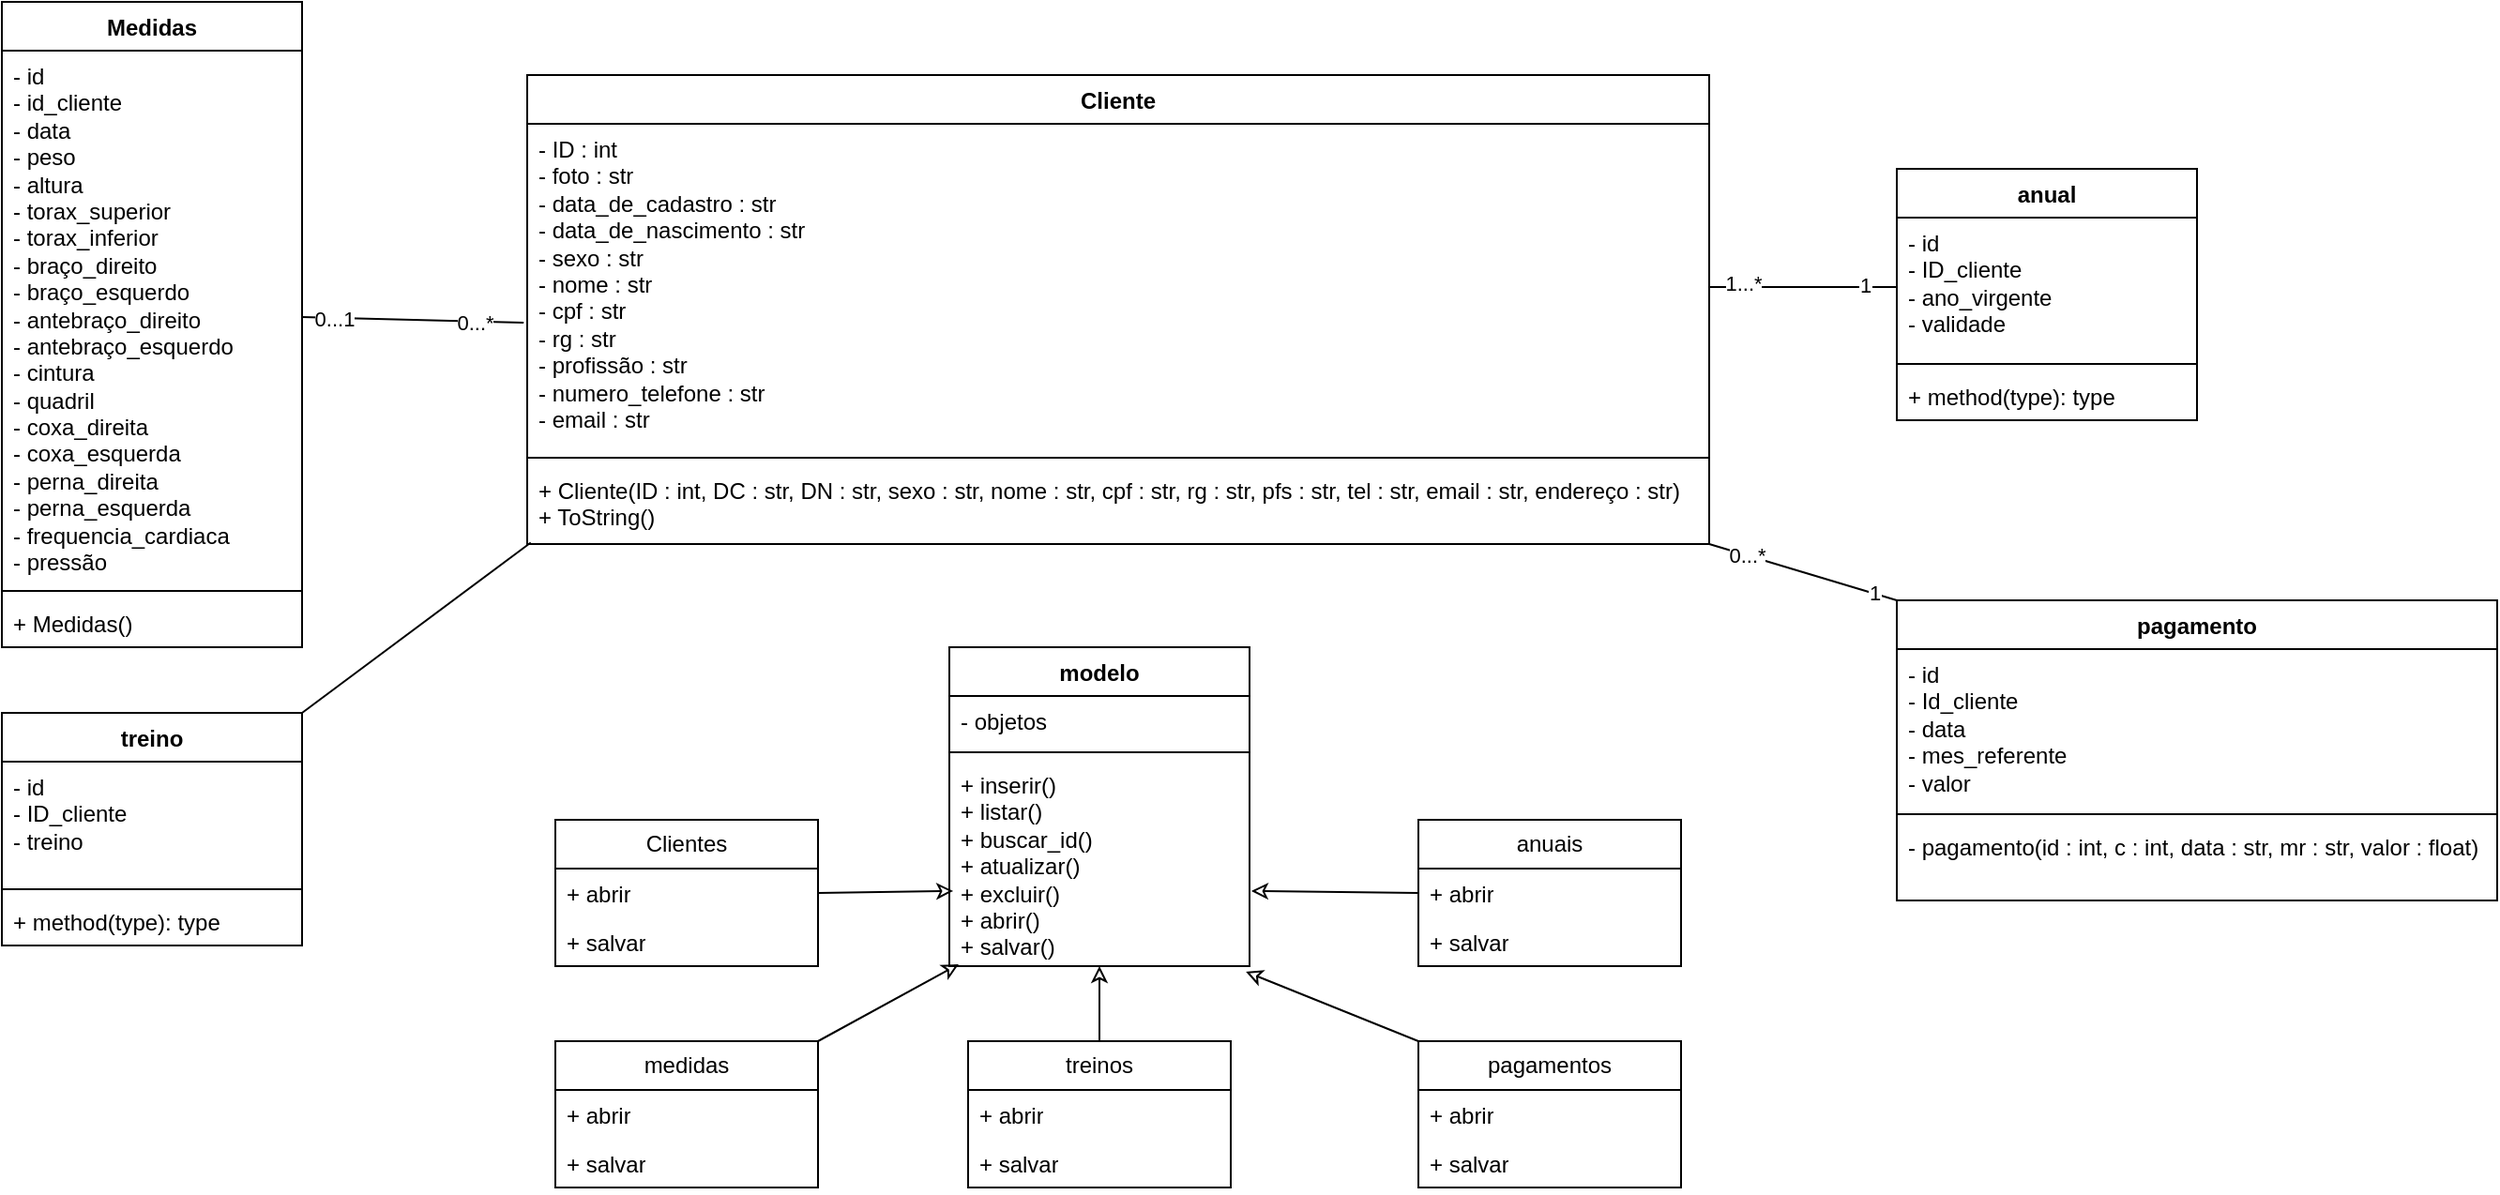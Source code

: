 <mxfile version="26.0.8">
  <diagram name="Página-1" id="hUZD1vpl5YjPBfnvqWsc">
    <mxGraphModel dx="2207" dy="759" grid="1" gridSize="10" guides="1" tooltips="1" connect="1" arrows="1" fold="1" page="1" pageScale="1" pageWidth="827" pageHeight="1169" math="0" shadow="0">
      <root>
        <mxCell id="0" />
        <mxCell id="1" parent="0" />
        <mxCell id="XV5S56shHWVsJy7ZyUxP-1" value="Cliente" style="swimlane;fontStyle=1;align=center;verticalAlign=top;childLayout=stackLayout;horizontal=1;startSize=26;horizontalStack=0;resizeParent=1;resizeParentMax=0;resizeLast=0;collapsible=1;marginBottom=0;whiteSpace=wrap;html=1;" vertex="1" parent="1">
          <mxGeometry x="140" y="280" width="630" height="250" as="geometry" />
        </mxCell>
        <mxCell id="XV5S56shHWVsJy7ZyUxP-2" value="- ID : int&lt;div&gt;- foto : str&amp;nbsp;&lt;br&gt;&lt;div&gt;- data_de_cadastro : str&lt;/div&gt;&lt;div&gt;- data_de_nascimento : str&lt;/div&gt;&lt;div&gt;- sexo : str&lt;/div&gt;&lt;div&gt;- nome : str&lt;/div&gt;&lt;div&gt;- cpf : str&lt;/div&gt;&lt;div&gt;- rg : str&lt;/div&gt;&lt;div&gt;- profissão : str&lt;/div&gt;&lt;div&gt;- numero_telefone : str&lt;/div&gt;&lt;div&gt;- email : str&lt;/div&gt;&lt;div&gt;&lt;br&gt;&lt;/div&gt;&lt;/div&gt;" style="text;strokeColor=none;fillColor=none;align=left;verticalAlign=top;spacingLeft=4;spacingRight=4;overflow=hidden;rotatable=0;points=[[0,0.5],[1,0.5]];portConstraint=eastwest;whiteSpace=wrap;html=1;" vertex="1" parent="XV5S56shHWVsJy7ZyUxP-1">
          <mxGeometry y="26" width="630" height="174" as="geometry" />
        </mxCell>
        <mxCell id="XV5S56shHWVsJy7ZyUxP-3" value="" style="line;strokeWidth=1;fillColor=none;align=left;verticalAlign=middle;spacingTop=-1;spacingLeft=3;spacingRight=3;rotatable=0;labelPosition=right;points=[];portConstraint=eastwest;strokeColor=inherit;" vertex="1" parent="XV5S56shHWVsJy7ZyUxP-1">
          <mxGeometry y="200" width="630" height="8" as="geometry" />
        </mxCell>
        <mxCell id="XV5S56shHWVsJy7ZyUxP-4" value="+ Cliente(ID : int, DC : str, DN : str, sexo : str, nome : str, cpf : str, rg : str, pfs : str, tel : str, email : str, endereço : str)&lt;div&gt;+ ToString()&lt;/div&gt;&lt;div&gt;&amp;nbsp;&lt;/div&gt;" style="text;strokeColor=none;fillColor=none;align=left;verticalAlign=top;spacingLeft=4;spacingRight=4;overflow=hidden;rotatable=0;points=[[0,0.5],[1,0.5]];portConstraint=eastwest;whiteSpace=wrap;html=1;" vertex="1" parent="XV5S56shHWVsJy7ZyUxP-1">
          <mxGeometry y="208" width="630" height="42" as="geometry" />
        </mxCell>
        <mxCell id="XV5S56shHWVsJy7ZyUxP-6" value="Medidas" style="swimlane;fontStyle=1;align=center;verticalAlign=top;childLayout=stackLayout;horizontal=1;startSize=26;horizontalStack=0;resizeParent=1;resizeParentMax=0;resizeLast=0;collapsible=1;marginBottom=0;whiteSpace=wrap;html=1;" vertex="1" parent="1">
          <mxGeometry x="-140" y="241" width="160" height="344" as="geometry" />
        </mxCell>
        <mxCell id="XV5S56shHWVsJy7ZyUxP-7" value="- id&lt;div&gt;- id_cliente&lt;/div&gt;&lt;div&gt;- data&lt;/div&gt;&lt;div&gt;- peso&lt;/div&gt;&lt;div&gt;- altura&lt;/div&gt;&lt;div&gt;- torax_superior&lt;/div&gt;&lt;div&gt;- torax_inferior&lt;/div&gt;&lt;div&gt;- braço_direito&lt;/div&gt;&lt;div&gt;- braço_esquerdo&lt;/div&gt;&lt;div&gt;- antebraço_direito&lt;/div&gt;&lt;div&gt;- antebraço_esquerdo&lt;/div&gt;&lt;div&gt;- cintura&lt;/div&gt;&lt;div&gt;- quadril&lt;/div&gt;&lt;div&gt;- coxa_direita&lt;/div&gt;&lt;div&gt;- coxa_esquerda&lt;/div&gt;&lt;div&gt;- perna_direita&lt;/div&gt;&lt;div&gt;- perna_esquerda&lt;/div&gt;&lt;div&gt;- frequencia_cardiaca&lt;/div&gt;&lt;div&gt;- pressão&lt;/div&gt;" style="text;strokeColor=none;fillColor=none;align=left;verticalAlign=top;spacingLeft=4;spacingRight=4;overflow=hidden;rotatable=0;points=[[0,0.5],[1,0.5]];portConstraint=eastwest;whiteSpace=wrap;html=1;" vertex="1" parent="XV5S56shHWVsJy7ZyUxP-6">
          <mxGeometry y="26" width="160" height="284" as="geometry" />
        </mxCell>
        <mxCell id="XV5S56shHWVsJy7ZyUxP-8" value="" style="line;strokeWidth=1;fillColor=none;align=left;verticalAlign=middle;spacingTop=-1;spacingLeft=3;spacingRight=3;rotatable=0;labelPosition=right;points=[];portConstraint=eastwest;strokeColor=inherit;" vertex="1" parent="XV5S56shHWVsJy7ZyUxP-6">
          <mxGeometry y="310" width="160" height="8" as="geometry" />
        </mxCell>
        <mxCell id="XV5S56shHWVsJy7ZyUxP-9" value="+ Medidas()" style="text;strokeColor=none;fillColor=none;align=left;verticalAlign=top;spacingLeft=4;spacingRight=4;overflow=hidden;rotatable=0;points=[[0,0.5],[1,0.5]];portConstraint=eastwest;whiteSpace=wrap;html=1;" vertex="1" parent="XV5S56shHWVsJy7ZyUxP-6">
          <mxGeometry y="318" width="160" height="26" as="geometry" />
        </mxCell>
        <mxCell id="XV5S56shHWVsJy7ZyUxP-10" value="anual" style="swimlane;fontStyle=1;align=center;verticalAlign=top;childLayout=stackLayout;horizontal=1;startSize=26;horizontalStack=0;resizeParent=1;resizeParentMax=0;resizeLast=0;collapsible=1;marginBottom=0;whiteSpace=wrap;html=1;" vertex="1" parent="1">
          <mxGeometry x="870" y="330" width="160" height="134" as="geometry" />
        </mxCell>
        <mxCell id="XV5S56shHWVsJy7ZyUxP-11" value="- id&lt;div&gt;- ID_cliente&lt;/div&gt;&lt;div&gt;- ano_virgente&lt;/div&gt;&lt;div&gt;- validade&lt;/div&gt;" style="text;strokeColor=none;fillColor=none;align=left;verticalAlign=top;spacingLeft=4;spacingRight=4;overflow=hidden;rotatable=0;points=[[0,0.5],[1,0.5]];portConstraint=eastwest;whiteSpace=wrap;html=1;" vertex="1" parent="XV5S56shHWVsJy7ZyUxP-10">
          <mxGeometry y="26" width="160" height="74" as="geometry" />
        </mxCell>
        <mxCell id="XV5S56shHWVsJy7ZyUxP-12" value="" style="line;strokeWidth=1;fillColor=none;align=left;verticalAlign=middle;spacingTop=-1;spacingLeft=3;spacingRight=3;rotatable=0;labelPosition=right;points=[];portConstraint=eastwest;strokeColor=inherit;" vertex="1" parent="XV5S56shHWVsJy7ZyUxP-10">
          <mxGeometry y="100" width="160" height="8" as="geometry" />
        </mxCell>
        <mxCell id="XV5S56shHWVsJy7ZyUxP-13" value="+ method(type): type" style="text;strokeColor=none;fillColor=none;align=left;verticalAlign=top;spacingLeft=4;spacingRight=4;overflow=hidden;rotatable=0;points=[[0,0.5],[1,0.5]];portConstraint=eastwest;whiteSpace=wrap;html=1;" vertex="1" parent="XV5S56shHWVsJy7ZyUxP-10">
          <mxGeometry y="108" width="160" height="26" as="geometry" />
        </mxCell>
        <mxCell id="XV5S56shHWVsJy7ZyUxP-14" value="pagamento" style="swimlane;fontStyle=1;align=center;verticalAlign=top;childLayout=stackLayout;horizontal=1;startSize=26;horizontalStack=0;resizeParent=1;resizeParentMax=0;resizeLast=0;collapsible=1;marginBottom=0;whiteSpace=wrap;html=1;" vertex="1" parent="1">
          <mxGeometry x="870" y="560" width="320" height="160" as="geometry" />
        </mxCell>
        <mxCell id="XV5S56shHWVsJy7ZyUxP-15" value="- id&lt;div&gt;- Id_cliente&lt;/div&gt;&lt;div&gt;- data&lt;/div&gt;&lt;div&gt;- mes_referente&lt;/div&gt;&lt;div&gt;- valor&lt;/div&gt;" style="text;strokeColor=none;fillColor=none;align=left;verticalAlign=top;spacingLeft=4;spacingRight=4;overflow=hidden;rotatable=0;points=[[0,0.5],[1,0.5]];portConstraint=eastwest;whiteSpace=wrap;html=1;" vertex="1" parent="XV5S56shHWVsJy7ZyUxP-14">
          <mxGeometry y="26" width="320" height="84" as="geometry" />
        </mxCell>
        <mxCell id="XV5S56shHWVsJy7ZyUxP-16" value="" style="line;strokeWidth=1;fillColor=none;align=left;verticalAlign=middle;spacingTop=-1;spacingLeft=3;spacingRight=3;rotatable=0;labelPosition=right;points=[];portConstraint=eastwest;strokeColor=inherit;" vertex="1" parent="XV5S56shHWVsJy7ZyUxP-14">
          <mxGeometry y="110" width="320" height="8" as="geometry" />
        </mxCell>
        <mxCell id="XV5S56shHWVsJy7ZyUxP-17" value="- pagamento(id : int, c : int, data : str, mr : str, valor : float)" style="text;strokeColor=none;fillColor=none;align=left;verticalAlign=top;spacingLeft=4;spacingRight=4;overflow=hidden;rotatable=0;points=[[0,0.5],[1,0.5]];portConstraint=eastwest;whiteSpace=wrap;html=1;" vertex="1" parent="XV5S56shHWVsJy7ZyUxP-14">
          <mxGeometry y="118" width="320" height="42" as="geometry" />
        </mxCell>
        <mxCell id="XV5S56shHWVsJy7ZyUxP-19" value="treino" style="swimlane;fontStyle=1;align=center;verticalAlign=top;childLayout=stackLayout;horizontal=1;startSize=26;horizontalStack=0;resizeParent=1;resizeParentMax=0;resizeLast=0;collapsible=1;marginBottom=0;whiteSpace=wrap;html=1;" vertex="1" parent="1">
          <mxGeometry x="-140" y="620" width="160" height="124" as="geometry" />
        </mxCell>
        <mxCell id="XV5S56shHWVsJy7ZyUxP-20" value="- id&lt;div&gt;- ID_cliente&lt;/div&gt;&lt;div&gt;- treino&lt;/div&gt;" style="text;strokeColor=none;fillColor=none;align=left;verticalAlign=top;spacingLeft=4;spacingRight=4;overflow=hidden;rotatable=0;points=[[0,0.5],[1,0.5]];portConstraint=eastwest;whiteSpace=wrap;html=1;" vertex="1" parent="XV5S56shHWVsJy7ZyUxP-19">
          <mxGeometry y="26" width="160" height="64" as="geometry" />
        </mxCell>
        <mxCell id="XV5S56shHWVsJy7ZyUxP-21" value="" style="line;strokeWidth=1;fillColor=none;align=left;verticalAlign=middle;spacingTop=-1;spacingLeft=3;spacingRight=3;rotatable=0;labelPosition=right;points=[];portConstraint=eastwest;strokeColor=inherit;" vertex="1" parent="XV5S56shHWVsJy7ZyUxP-19">
          <mxGeometry y="90" width="160" height="8" as="geometry" />
        </mxCell>
        <mxCell id="XV5S56shHWVsJy7ZyUxP-22" value="+ method(type): type" style="text;strokeColor=none;fillColor=none;align=left;verticalAlign=top;spacingLeft=4;spacingRight=4;overflow=hidden;rotatable=0;points=[[0,0.5],[1,0.5]];portConstraint=eastwest;whiteSpace=wrap;html=1;" vertex="1" parent="XV5S56shHWVsJy7ZyUxP-19">
          <mxGeometry y="98" width="160" height="26" as="geometry" />
        </mxCell>
        <mxCell id="XV5S56shHWVsJy7ZyUxP-24" value="modelo" style="swimlane;fontStyle=1;align=center;verticalAlign=top;childLayout=stackLayout;horizontal=1;startSize=26;horizontalStack=0;resizeParent=1;resizeParentMax=0;resizeLast=0;collapsible=1;marginBottom=0;whiteSpace=wrap;html=1;" vertex="1" parent="1">
          <mxGeometry x="365" y="585" width="160" height="170" as="geometry" />
        </mxCell>
        <mxCell id="XV5S56shHWVsJy7ZyUxP-25" value="- objetos" style="text;strokeColor=none;fillColor=none;align=left;verticalAlign=top;spacingLeft=4;spacingRight=4;overflow=hidden;rotatable=0;points=[[0,0.5],[1,0.5]];portConstraint=eastwest;whiteSpace=wrap;html=1;" vertex="1" parent="XV5S56shHWVsJy7ZyUxP-24">
          <mxGeometry y="26" width="160" height="26" as="geometry" />
        </mxCell>
        <mxCell id="XV5S56shHWVsJy7ZyUxP-26" value="" style="line;strokeWidth=1;fillColor=none;align=left;verticalAlign=middle;spacingTop=-1;spacingLeft=3;spacingRight=3;rotatable=0;labelPosition=right;points=[];portConstraint=eastwest;strokeColor=inherit;" vertex="1" parent="XV5S56shHWVsJy7ZyUxP-24">
          <mxGeometry y="52" width="160" height="8" as="geometry" />
        </mxCell>
        <mxCell id="XV5S56shHWVsJy7ZyUxP-27" value="+ inserir()&lt;div&gt;+ listar()&lt;/div&gt;&lt;div&gt;+ buscar_id()&lt;/div&gt;&lt;div&gt;+ atualizar()&lt;/div&gt;&lt;div&gt;+ excluir()&lt;/div&gt;&lt;div&gt;+ abrir()&lt;/div&gt;&lt;div&gt;+ salvar()&lt;/div&gt;" style="text;strokeColor=none;fillColor=none;align=left;verticalAlign=top;spacingLeft=4;spacingRight=4;overflow=hidden;rotatable=0;points=[[0,0.5],[1,0.5]];portConstraint=eastwest;whiteSpace=wrap;html=1;" vertex="1" parent="XV5S56shHWVsJy7ZyUxP-24">
          <mxGeometry y="60" width="160" height="110" as="geometry" />
        </mxCell>
        <mxCell id="XV5S56shHWVsJy7ZyUxP-32" value="pagamentos" style="swimlane;fontStyle=0;childLayout=stackLayout;horizontal=1;startSize=26;fillColor=none;horizontalStack=0;resizeParent=1;resizeParentMax=0;resizeLast=0;collapsible=1;marginBottom=0;whiteSpace=wrap;html=1;" vertex="1" parent="1">
          <mxGeometry x="615" y="795" width="140" height="78" as="geometry" />
        </mxCell>
        <mxCell id="XV5S56shHWVsJy7ZyUxP-33" value="+ abrir" style="text;strokeColor=none;fillColor=none;align=left;verticalAlign=top;spacingLeft=4;spacingRight=4;overflow=hidden;rotatable=0;points=[[0,0.5],[1,0.5]];portConstraint=eastwest;whiteSpace=wrap;html=1;" vertex="1" parent="XV5S56shHWVsJy7ZyUxP-32">
          <mxGeometry y="26" width="140" height="26" as="geometry" />
        </mxCell>
        <mxCell id="XV5S56shHWVsJy7ZyUxP-34" value="+ salvar" style="text;strokeColor=none;fillColor=none;align=left;verticalAlign=top;spacingLeft=4;spacingRight=4;overflow=hidden;rotatable=0;points=[[0,0.5],[1,0.5]];portConstraint=eastwest;whiteSpace=wrap;html=1;" vertex="1" parent="XV5S56shHWVsJy7ZyUxP-32">
          <mxGeometry y="52" width="140" height="26" as="geometry" />
        </mxCell>
        <mxCell id="XV5S56shHWVsJy7ZyUxP-35" value="treinos" style="swimlane;fontStyle=0;childLayout=stackLayout;horizontal=1;startSize=26;fillColor=none;horizontalStack=0;resizeParent=1;resizeParentMax=0;resizeLast=0;collapsible=1;marginBottom=0;whiteSpace=wrap;html=1;" vertex="1" parent="1">
          <mxGeometry x="375" y="795" width="140" height="78" as="geometry" />
        </mxCell>
        <mxCell id="XV5S56shHWVsJy7ZyUxP-36" value="+ abrir" style="text;strokeColor=none;fillColor=none;align=left;verticalAlign=top;spacingLeft=4;spacingRight=4;overflow=hidden;rotatable=0;points=[[0,0.5],[1,0.5]];portConstraint=eastwest;whiteSpace=wrap;html=1;" vertex="1" parent="XV5S56shHWVsJy7ZyUxP-35">
          <mxGeometry y="26" width="140" height="26" as="geometry" />
        </mxCell>
        <mxCell id="XV5S56shHWVsJy7ZyUxP-37" value="+ salvar" style="text;strokeColor=none;fillColor=none;align=left;verticalAlign=top;spacingLeft=4;spacingRight=4;overflow=hidden;rotatable=0;points=[[0,0.5],[1,0.5]];portConstraint=eastwest;whiteSpace=wrap;html=1;" vertex="1" parent="XV5S56shHWVsJy7ZyUxP-35">
          <mxGeometry y="52" width="140" height="26" as="geometry" />
        </mxCell>
        <mxCell id="XV5S56shHWVsJy7ZyUxP-38" value="medidas" style="swimlane;fontStyle=0;childLayout=stackLayout;horizontal=1;startSize=26;fillColor=none;horizontalStack=0;resizeParent=1;resizeParentMax=0;resizeLast=0;collapsible=1;marginBottom=0;whiteSpace=wrap;html=1;" vertex="1" parent="1">
          <mxGeometry x="155" y="795" width="140" height="78" as="geometry" />
        </mxCell>
        <mxCell id="XV5S56shHWVsJy7ZyUxP-39" value="+ abrir" style="text;strokeColor=none;fillColor=none;align=left;verticalAlign=top;spacingLeft=4;spacingRight=4;overflow=hidden;rotatable=0;points=[[0,0.5],[1,0.5]];portConstraint=eastwest;whiteSpace=wrap;html=1;" vertex="1" parent="XV5S56shHWVsJy7ZyUxP-38">
          <mxGeometry y="26" width="140" height="26" as="geometry" />
        </mxCell>
        <mxCell id="XV5S56shHWVsJy7ZyUxP-40" value="+ salvar" style="text;strokeColor=none;fillColor=none;align=left;verticalAlign=top;spacingLeft=4;spacingRight=4;overflow=hidden;rotatable=0;points=[[0,0.5],[1,0.5]];portConstraint=eastwest;whiteSpace=wrap;html=1;" vertex="1" parent="XV5S56shHWVsJy7ZyUxP-38">
          <mxGeometry y="52" width="140" height="26" as="geometry" />
        </mxCell>
        <mxCell id="XV5S56shHWVsJy7ZyUxP-41" value="Clientes" style="swimlane;fontStyle=0;childLayout=stackLayout;horizontal=1;startSize=26;fillColor=none;horizontalStack=0;resizeParent=1;resizeParentMax=0;resizeLast=0;collapsible=1;marginBottom=0;whiteSpace=wrap;html=1;" vertex="1" parent="1">
          <mxGeometry x="155" y="677" width="140" height="78" as="geometry" />
        </mxCell>
        <mxCell id="XV5S56shHWVsJy7ZyUxP-42" value="+ abrir" style="text;strokeColor=none;fillColor=none;align=left;verticalAlign=top;spacingLeft=4;spacingRight=4;overflow=hidden;rotatable=0;points=[[0,0.5],[1,0.5]];portConstraint=eastwest;whiteSpace=wrap;html=1;" vertex="1" parent="XV5S56shHWVsJy7ZyUxP-41">
          <mxGeometry y="26" width="140" height="26" as="geometry" />
        </mxCell>
        <mxCell id="XV5S56shHWVsJy7ZyUxP-43" value="+ salvar" style="text;strokeColor=none;fillColor=none;align=left;verticalAlign=top;spacingLeft=4;spacingRight=4;overflow=hidden;rotatable=0;points=[[0,0.5],[1,0.5]];portConstraint=eastwest;whiteSpace=wrap;html=1;" vertex="1" parent="XV5S56shHWVsJy7ZyUxP-41">
          <mxGeometry y="52" width="140" height="26" as="geometry" />
        </mxCell>
        <mxCell id="XV5S56shHWVsJy7ZyUxP-44" value="anuais" style="swimlane;fontStyle=0;childLayout=stackLayout;horizontal=1;startSize=26;fillColor=none;horizontalStack=0;resizeParent=1;resizeParentMax=0;resizeLast=0;collapsible=1;marginBottom=0;whiteSpace=wrap;html=1;" vertex="1" parent="1">
          <mxGeometry x="615" y="677" width="140" height="78" as="geometry" />
        </mxCell>
        <mxCell id="XV5S56shHWVsJy7ZyUxP-45" value="+ abrir" style="text;strokeColor=none;fillColor=none;align=left;verticalAlign=top;spacingLeft=4;spacingRight=4;overflow=hidden;rotatable=0;points=[[0,0.5],[1,0.5]];portConstraint=eastwest;whiteSpace=wrap;html=1;" vertex="1" parent="XV5S56shHWVsJy7ZyUxP-44">
          <mxGeometry y="26" width="140" height="26" as="geometry" />
        </mxCell>
        <mxCell id="XV5S56shHWVsJy7ZyUxP-46" value="+ salvar" style="text;strokeColor=none;fillColor=none;align=left;verticalAlign=top;spacingLeft=4;spacingRight=4;overflow=hidden;rotatable=0;points=[[0,0.5],[1,0.5]];portConstraint=eastwest;whiteSpace=wrap;html=1;" vertex="1" parent="XV5S56shHWVsJy7ZyUxP-44">
          <mxGeometry y="52" width="140" height="26" as="geometry" />
        </mxCell>
        <mxCell id="XV5S56shHWVsJy7ZyUxP-50" style="rounded=0;orthogonalLoop=1;jettySize=auto;html=1;exitX=0;exitY=0.5;exitDx=0;exitDy=0;entryX=1.006;entryY=0.636;entryDx=0;entryDy=0;entryPerimeter=0;endArrow=classic;endFill=0;" edge="1" parent="1" source="XV5S56shHWVsJy7ZyUxP-45" target="XV5S56shHWVsJy7ZyUxP-27">
          <mxGeometry relative="1" as="geometry" />
        </mxCell>
        <mxCell id="XV5S56shHWVsJy7ZyUxP-51" style="edgeStyle=none;shape=connector;rounded=0;orthogonalLoop=1;jettySize=auto;html=1;exitX=0;exitY=0;exitDx=0;exitDy=0;entryX=0.988;entryY=1.027;entryDx=0;entryDy=0;entryPerimeter=0;strokeColor=default;align=center;verticalAlign=middle;fontFamily=Helvetica;fontSize=11;fontColor=default;labelBackgroundColor=default;endArrow=classic;endFill=0;" edge="1" parent="1" source="XV5S56shHWVsJy7ZyUxP-32" target="XV5S56shHWVsJy7ZyUxP-27">
          <mxGeometry relative="1" as="geometry" />
        </mxCell>
        <mxCell id="XV5S56shHWVsJy7ZyUxP-52" style="edgeStyle=none;shape=connector;rounded=0;orthogonalLoop=1;jettySize=auto;html=1;exitX=0.5;exitY=0;exitDx=0;exitDy=0;entryX=0.5;entryY=1;entryDx=0;entryDy=0;entryPerimeter=0;strokeColor=default;align=center;verticalAlign=middle;fontFamily=Helvetica;fontSize=11;fontColor=default;labelBackgroundColor=default;endArrow=classic;endFill=0;" edge="1" parent="1" source="XV5S56shHWVsJy7ZyUxP-35" target="XV5S56shHWVsJy7ZyUxP-27">
          <mxGeometry relative="1" as="geometry" />
        </mxCell>
        <mxCell id="XV5S56shHWVsJy7ZyUxP-53" style="edgeStyle=none;shape=connector;rounded=0;orthogonalLoop=1;jettySize=auto;html=1;exitX=1;exitY=0;exitDx=0;exitDy=0;entryX=0.031;entryY=0.991;entryDx=0;entryDy=0;entryPerimeter=0;strokeColor=default;align=center;verticalAlign=middle;fontFamily=Helvetica;fontSize=11;fontColor=default;labelBackgroundColor=default;endArrow=classic;endFill=0;" edge="1" parent="1" source="XV5S56shHWVsJy7ZyUxP-38" target="XV5S56shHWVsJy7ZyUxP-27">
          <mxGeometry relative="1" as="geometry" />
        </mxCell>
        <mxCell id="XV5S56shHWVsJy7ZyUxP-54" style="edgeStyle=none;shape=connector;rounded=0;orthogonalLoop=1;jettySize=auto;html=1;exitX=1;exitY=0.5;exitDx=0;exitDy=0;entryX=0.013;entryY=0.636;entryDx=0;entryDy=0;entryPerimeter=0;strokeColor=default;align=center;verticalAlign=middle;fontFamily=Helvetica;fontSize=11;fontColor=default;labelBackgroundColor=default;endArrow=classic;endFill=0;" edge="1" parent="1" source="XV5S56shHWVsJy7ZyUxP-42" target="XV5S56shHWVsJy7ZyUxP-27">
          <mxGeometry relative="1" as="geometry" />
        </mxCell>
        <mxCell id="XV5S56shHWVsJy7ZyUxP-55" style="edgeStyle=none;shape=connector;rounded=0;orthogonalLoop=1;jettySize=auto;html=1;exitX=1;exitY=0.5;exitDx=0;exitDy=0;entryX=-0.003;entryY=0.609;entryDx=0;entryDy=0;entryPerimeter=0;strokeColor=default;align=center;verticalAlign=middle;fontFamily=Helvetica;fontSize=11;fontColor=default;labelBackgroundColor=default;endArrow=none;endFill=0;startFill=0;" edge="1" parent="1" source="XV5S56shHWVsJy7ZyUxP-7" target="XV5S56shHWVsJy7ZyUxP-2">
          <mxGeometry relative="1" as="geometry" />
        </mxCell>
        <mxCell id="XV5S56shHWVsJy7ZyUxP-56" value="0...1" style="edgeLabel;html=1;align=center;verticalAlign=middle;resizable=0;points=[];fontFamily=Helvetica;fontSize=11;fontColor=default;labelBackgroundColor=default;" vertex="1" connectable="0" parent="XV5S56shHWVsJy7ZyUxP-55">
          <mxGeometry x="-0.709" relative="1" as="geometry">
            <mxPoint as="offset" />
          </mxGeometry>
        </mxCell>
        <mxCell id="XV5S56shHWVsJy7ZyUxP-57" value="0...*" style="edgeLabel;html=1;align=center;verticalAlign=middle;resizable=0;points=[];fontFamily=Helvetica;fontSize=11;fontColor=default;labelBackgroundColor=default;" vertex="1" connectable="0" parent="XV5S56shHWVsJy7ZyUxP-55">
          <mxGeometry x="0.444" y="-1" relative="1" as="geometry">
            <mxPoint x="6" as="offset" />
          </mxGeometry>
        </mxCell>
        <mxCell id="XV5S56shHWVsJy7ZyUxP-58" style="edgeStyle=none;shape=connector;rounded=0;orthogonalLoop=1;jettySize=auto;html=1;exitX=0;exitY=0.5;exitDx=0;exitDy=0;entryX=1;entryY=0.5;entryDx=0;entryDy=0;strokeColor=default;align=center;verticalAlign=middle;fontFamily=Helvetica;fontSize=11;fontColor=default;labelBackgroundColor=default;endArrow=none;endFill=0;startFill=0;" edge="1" parent="1" source="XV5S56shHWVsJy7ZyUxP-11" target="XV5S56shHWVsJy7ZyUxP-2">
          <mxGeometry relative="1" as="geometry" />
        </mxCell>
        <mxCell id="XV5S56shHWVsJy7ZyUxP-67" value="1" style="edgeLabel;html=1;align=center;verticalAlign=middle;resizable=0;points=[];fontFamily=Helvetica;fontSize=11;fontColor=default;labelBackgroundColor=default;" vertex="1" connectable="0" parent="XV5S56shHWVsJy7ZyUxP-58">
          <mxGeometry x="-0.66" relative="1" as="geometry">
            <mxPoint y="-1" as="offset" />
          </mxGeometry>
        </mxCell>
        <mxCell id="XV5S56shHWVsJy7ZyUxP-68" value="1...*" style="edgeLabel;html=1;align=center;verticalAlign=middle;resizable=0;points=[];fontFamily=Helvetica;fontSize=11;fontColor=default;labelBackgroundColor=default;" vertex="1" connectable="0" parent="XV5S56shHWVsJy7ZyUxP-58">
          <mxGeometry x="0.64" y="-2" relative="1" as="geometry">
            <mxPoint as="offset" />
          </mxGeometry>
        </mxCell>
        <mxCell id="XV5S56shHWVsJy7ZyUxP-59" style="edgeStyle=none;shape=connector;rounded=0;orthogonalLoop=1;jettySize=auto;html=1;exitX=0;exitY=0;exitDx=0;exitDy=0;entryX=1;entryY=1;entryDx=0;entryDy=0;entryPerimeter=0;strokeColor=default;align=center;verticalAlign=middle;fontFamily=Helvetica;fontSize=11;fontColor=default;labelBackgroundColor=default;startFill=0;endArrow=none;endFill=0;" edge="1" parent="1" source="XV5S56shHWVsJy7ZyUxP-14" target="XV5S56shHWVsJy7ZyUxP-4">
          <mxGeometry relative="1" as="geometry" />
        </mxCell>
        <mxCell id="XV5S56shHWVsJy7ZyUxP-65" value="0...*" style="edgeLabel;html=1;align=center;verticalAlign=middle;resizable=0;points=[];fontFamily=Helvetica;fontSize=11;fontColor=default;labelBackgroundColor=default;" vertex="1" connectable="0" parent="XV5S56shHWVsJy7ZyUxP-59">
          <mxGeometry x="-0.353" y="2" relative="1" as="geometry">
            <mxPoint x="-47" y="-16" as="offset" />
          </mxGeometry>
        </mxCell>
        <mxCell id="XV5S56shHWVsJy7ZyUxP-66" value="1" style="edgeLabel;html=1;align=center;verticalAlign=middle;resizable=0;points=[];fontFamily=Helvetica;fontSize=11;fontColor=default;labelBackgroundColor=default;" vertex="1" connectable="0" parent="XV5S56shHWVsJy7ZyUxP-59">
          <mxGeometry x="-0.305" y="-1" relative="1" as="geometry">
            <mxPoint x="22" y="7" as="offset" />
          </mxGeometry>
        </mxCell>
        <mxCell id="XV5S56shHWVsJy7ZyUxP-60" style="edgeStyle=none;shape=connector;rounded=0;orthogonalLoop=1;jettySize=auto;html=1;exitX=1;exitY=0;exitDx=0;exitDy=0;entryX=0.003;entryY=0.982;entryDx=0;entryDy=0;entryPerimeter=0;strokeColor=default;align=center;verticalAlign=middle;fontFamily=Helvetica;fontSize=11;fontColor=default;labelBackgroundColor=default;startFill=0;endArrow=none;endFill=0;" edge="1" parent="1" source="XV5S56shHWVsJy7ZyUxP-19" target="XV5S56shHWVsJy7ZyUxP-4">
          <mxGeometry relative="1" as="geometry" />
        </mxCell>
      </root>
    </mxGraphModel>
  </diagram>
</mxfile>
